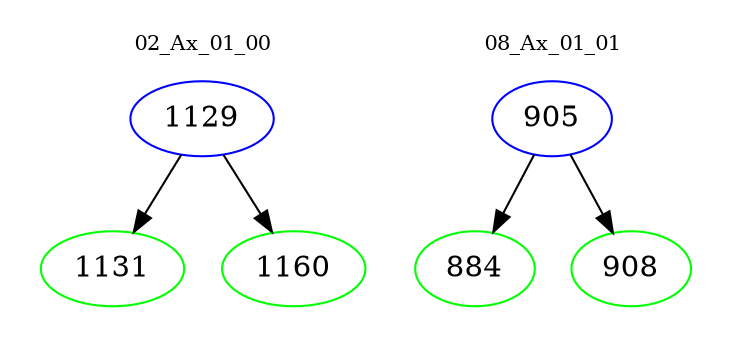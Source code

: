 digraph{
subgraph cluster_0 {
color = white
label = "02_Ax_01_00";
fontsize=10;
T0_1129 [label="1129", color="blue"]
T0_1129 -> T0_1131 [color="black"]
T0_1131 [label="1131", color="green"]
T0_1129 -> T0_1160 [color="black"]
T0_1160 [label="1160", color="green"]
}
subgraph cluster_1 {
color = white
label = "08_Ax_01_01";
fontsize=10;
T1_905 [label="905", color="blue"]
T1_905 -> T1_884 [color="black"]
T1_884 [label="884", color="green"]
T1_905 -> T1_908 [color="black"]
T1_908 [label="908", color="green"]
}
}
